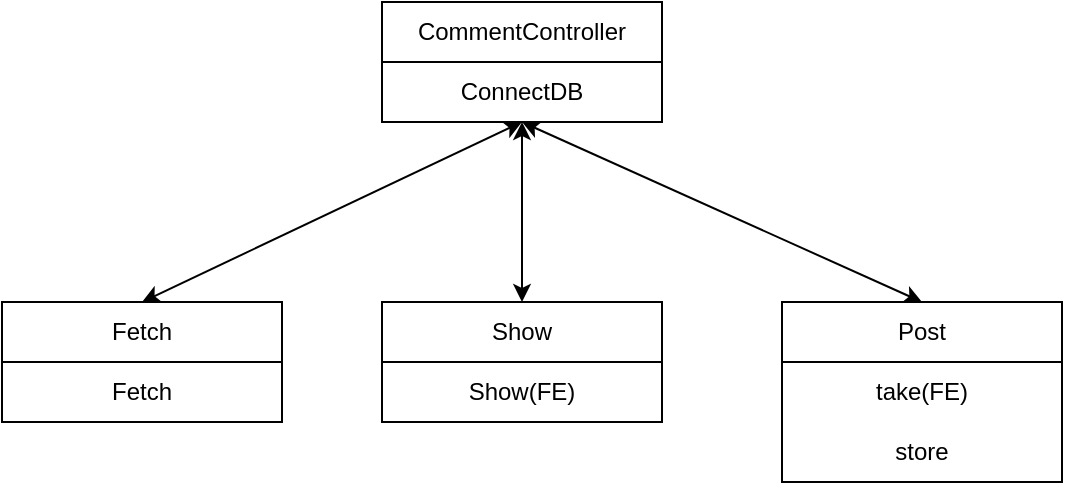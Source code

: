 <mxfile version="20.8.16" type="device"><diagram name="Page-1" id="MxPh6k6EE1rSvu9i_UrM"><mxGraphModel dx="1036" dy="571" grid="1" gridSize="10" guides="1" tooltips="1" connect="1" arrows="1" fold="1" page="1" pageScale="1" pageWidth="850" pageHeight="1100" math="0" shadow="0"><root><mxCell id="0"/><mxCell id="1" parent="0"/><mxCell id="jHyhojme2aQZF1ejlxqe-1" value="CommentController" style="swimlane;fontStyle=0;childLayout=stackLayout;horizontal=1;startSize=30;horizontalStack=0;resizeParent=1;resizeParentMax=0;resizeLast=0;collapsible=1;marginBottom=0;whiteSpace=wrap;html=1;" parent="1" vertex="1"><mxGeometry x="360" y="70" width="140" height="60" as="geometry"><mxRectangle x="360" y="70" width="140" height="30" as="alternateBounds"/></mxGeometry></mxCell><mxCell id="jHyhojme2aQZF1ejlxqe-18" value="ConnectDB" style="text;html=1;strokeColor=none;fillColor=none;align=center;verticalAlign=middle;whiteSpace=wrap;rounded=0;" parent="jHyhojme2aQZF1ejlxqe-1" vertex="1"><mxGeometry y="30" width="140" height="30" as="geometry"/></mxCell><mxCell id="jHyhojme2aQZF1ejlxqe-5" value="Fetch" style="swimlane;fontStyle=0;childLayout=stackLayout;horizontal=1;startSize=30;horizontalStack=0;resizeParent=1;resizeParentMax=0;resizeLast=0;collapsible=1;marginBottom=0;whiteSpace=wrap;html=1;" parent="1" vertex="1"><mxGeometry x="170" y="220" width="140" height="60" as="geometry"/></mxCell><mxCell id="jHyhojme2aQZF1ejlxqe-20" value="Fetch" style="text;html=1;strokeColor=none;fillColor=none;align=center;verticalAlign=middle;whiteSpace=wrap;rounded=0;" parent="jHyhojme2aQZF1ejlxqe-5" vertex="1"><mxGeometry y="30" width="140" height="30" as="geometry"/></mxCell><mxCell id="jHyhojme2aQZF1ejlxqe-6" value="Post" style="swimlane;fontStyle=0;childLayout=stackLayout;horizontal=1;startSize=30;horizontalStack=0;resizeParent=1;resizeParentMax=0;resizeLast=0;collapsible=1;marginBottom=0;whiteSpace=wrap;html=1;" parent="1" vertex="1"><mxGeometry x="560" y="220" width="140" height="90" as="geometry"/></mxCell><mxCell id="jHyhojme2aQZF1ejlxqe-22" value="take(FE)" style="text;html=1;strokeColor=none;fillColor=none;align=center;verticalAlign=middle;whiteSpace=wrap;rounded=0;" parent="jHyhojme2aQZF1ejlxqe-6" vertex="1"><mxGeometry y="30" width="140" height="30" as="geometry"/></mxCell><mxCell id="jHyhojme2aQZF1ejlxqe-23" value="store" style="text;html=1;strokeColor=none;fillColor=none;align=center;verticalAlign=middle;whiteSpace=wrap;rounded=0;" parent="jHyhojme2aQZF1ejlxqe-6" vertex="1"><mxGeometry y="60" width="140" height="30" as="geometry"/></mxCell><mxCell id="nVvB7USkijcU8134LBtg-5" value="Show" style="swimlane;fontStyle=0;childLayout=stackLayout;horizontal=1;startSize=30;horizontalStack=0;resizeParent=1;resizeParentMax=0;resizeLast=0;collapsible=1;marginBottom=0;whiteSpace=wrap;html=1;" vertex="1" parent="1"><mxGeometry x="360" y="220" width="140" height="60" as="geometry"/></mxCell><mxCell id="jHyhojme2aQZF1ejlxqe-21" value="Show(FE)" style="text;html=1;strokeColor=none;fillColor=none;align=center;verticalAlign=middle;whiteSpace=wrap;rounded=0;" parent="nVvB7USkijcU8134LBtg-5" vertex="1"><mxGeometry y="30" width="140" height="30" as="geometry"/></mxCell><mxCell id="nVvB7USkijcU8134LBtg-7" value="" style="endArrow=classic;startArrow=classic;html=1;rounded=0;entryX=0.5;entryY=1;entryDx=0;entryDy=0;exitX=0.5;exitY=0;exitDx=0;exitDy=0;" edge="1" parent="1" source="nVvB7USkijcU8134LBtg-5" target="jHyhojme2aQZF1ejlxqe-18"><mxGeometry width="50" height="50" relative="1" as="geometry"><mxPoint x="400" y="340" as="sourcePoint"/><mxPoint x="450" y="290" as="targetPoint"/></mxGeometry></mxCell><mxCell id="nVvB7USkijcU8134LBtg-8" value="" style="endArrow=classic;startArrow=classic;html=1;rounded=0;entryX=0.5;entryY=1;entryDx=0;entryDy=0;exitX=0.5;exitY=0;exitDx=0;exitDy=0;" edge="1" parent="1" source="jHyhojme2aQZF1ejlxqe-5" target="jHyhojme2aQZF1ejlxqe-18"><mxGeometry width="50" height="50" relative="1" as="geometry"><mxPoint x="400" y="340" as="sourcePoint"/><mxPoint x="450" y="290" as="targetPoint"/></mxGeometry></mxCell><mxCell id="nVvB7USkijcU8134LBtg-9" value="" style="endArrow=classic;startArrow=classic;html=1;rounded=0;entryX=0.5;entryY=1;entryDx=0;entryDy=0;exitX=0.5;exitY=0;exitDx=0;exitDy=0;" edge="1" parent="1" source="jHyhojme2aQZF1ejlxqe-6" target="jHyhojme2aQZF1ejlxqe-18"><mxGeometry width="50" height="50" relative="1" as="geometry"><mxPoint x="400" y="340" as="sourcePoint"/><mxPoint x="450" y="290" as="targetPoint"/></mxGeometry></mxCell></root></mxGraphModel></diagram></mxfile>